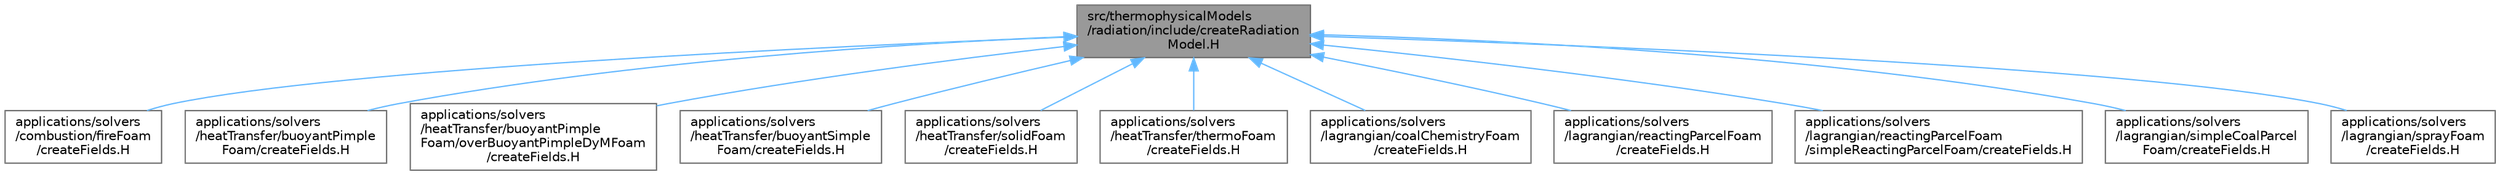 digraph "src/thermophysicalModels/radiation/include/createRadiationModel.H"
{
 // LATEX_PDF_SIZE
  bgcolor="transparent";
  edge [fontname=Helvetica,fontsize=10,labelfontname=Helvetica,labelfontsize=10];
  node [fontname=Helvetica,fontsize=10,shape=box,height=0.2,width=0.4];
  Node1 [id="Node000001",label="src/thermophysicalModels\l/radiation/include/createRadiation\lModel.H",height=0.2,width=0.4,color="gray40", fillcolor="grey60", style="filled", fontcolor="black",tooltip=" "];
  Node1 -> Node2 [id="edge1_Node000001_Node000002",dir="back",color="steelblue1",style="solid",tooltip=" "];
  Node2 [id="Node000002",label="applications/solvers\l/combustion/fireFoam\l/createFields.H",height=0.2,width=0.4,color="grey40", fillcolor="white", style="filled",URL="$solvers_2combustion_2fireFoam_2createFields_8H.html",tooltip=" "];
  Node1 -> Node3 [id="edge2_Node000001_Node000003",dir="back",color="steelblue1",style="solid",tooltip=" "];
  Node3 [id="Node000003",label="applications/solvers\l/heatTransfer/buoyantPimple\lFoam/createFields.H",height=0.2,width=0.4,color="grey40", fillcolor="white", style="filled",URL="$solvers_2heatTransfer_2buoyantPimpleFoam_2createFields_8H.html",tooltip=" "];
  Node1 -> Node4 [id="edge3_Node000001_Node000004",dir="back",color="steelblue1",style="solid",tooltip=" "];
  Node4 [id="Node000004",label="applications/solvers\l/heatTransfer/buoyantPimple\lFoam/overBuoyantPimpleDyMFoam\l/createFields.H",height=0.2,width=0.4,color="grey40", fillcolor="white", style="filled",URL="$solvers_2heatTransfer_2buoyantPimpleFoam_2overBuoyantPimpleDyMFoam_2createFields_8H.html",tooltip=" "];
  Node1 -> Node5 [id="edge4_Node000001_Node000005",dir="back",color="steelblue1",style="solid",tooltip=" "];
  Node5 [id="Node000005",label="applications/solvers\l/heatTransfer/buoyantSimple\lFoam/createFields.H",height=0.2,width=0.4,color="grey40", fillcolor="white", style="filled",URL="$solvers_2heatTransfer_2buoyantSimpleFoam_2createFields_8H.html",tooltip=" "];
  Node1 -> Node6 [id="edge5_Node000001_Node000006",dir="back",color="steelblue1",style="solid",tooltip=" "];
  Node6 [id="Node000006",label="applications/solvers\l/heatTransfer/solidFoam\l/createFields.H",height=0.2,width=0.4,color="grey40", fillcolor="white", style="filled",URL="$solvers_2heatTransfer_2solidFoam_2createFields_8H.html",tooltip=" "];
  Node1 -> Node7 [id="edge6_Node000001_Node000007",dir="back",color="steelblue1",style="solid",tooltip=" "];
  Node7 [id="Node000007",label="applications/solvers\l/heatTransfer/thermoFoam\l/createFields.H",height=0.2,width=0.4,color="grey40", fillcolor="white", style="filled",URL="$solvers_2heatTransfer_2thermoFoam_2createFields_8H.html",tooltip=" "];
  Node1 -> Node8 [id="edge7_Node000001_Node000008",dir="back",color="steelblue1",style="solid",tooltip=" "];
  Node8 [id="Node000008",label="applications/solvers\l/lagrangian/coalChemistryFoam\l/createFields.H",height=0.2,width=0.4,color="grey40", fillcolor="white", style="filled",URL="$solvers_2lagrangian_2coalChemistryFoam_2createFields_8H.html",tooltip=" "];
  Node1 -> Node9 [id="edge8_Node000001_Node000009",dir="back",color="steelblue1",style="solid",tooltip=" "];
  Node9 [id="Node000009",label="applications/solvers\l/lagrangian/reactingParcelFoam\l/createFields.H",height=0.2,width=0.4,color="grey40", fillcolor="white", style="filled",URL="$solvers_2lagrangian_2reactingParcelFoam_2createFields_8H.html",tooltip=" "];
  Node1 -> Node10 [id="edge9_Node000001_Node000010",dir="back",color="steelblue1",style="solid",tooltip=" "];
  Node10 [id="Node000010",label="applications/solvers\l/lagrangian/reactingParcelFoam\l/simpleReactingParcelFoam/createFields.H",height=0.2,width=0.4,color="grey40", fillcolor="white", style="filled",URL="$solvers_2lagrangian_2reactingParcelFoam_2simpleReactingParcelFoam_2createFields_8H.html",tooltip=" "];
  Node1 -> Node11 [id="edge10_Node000001_Node000011",dir="back",color="steelblue1",style="solid",tooltip=" "];
  Node11 [id="Node000011",label="applications/solvers\l/lagrangian/simpleCoalParcel\lFoam/createFields.H",height=0.2,width=0.4,color="grey40", fillcolor="white", style="filled",URL="$solvers_2lagrangian_2simpleCoalParcelFoam_2createFields_8H.html",tooltip=" "];
  Node1 -> Node12 [id="edge11_Node000001_Node000012",dir="back",color="steelblue1",style="solid",tooltip=" "];
  Node12 [id="Node000012",label="applications/solvers\l/lagrangian/sprayFoam\l/createFields.H",height=0.2,width=0.4,color="grey40", fillcolor="white", style="filled",URL="$solvers_2lagrangian_2sprayFoam_2createFields_8H.html",tooltip=" "];
}
